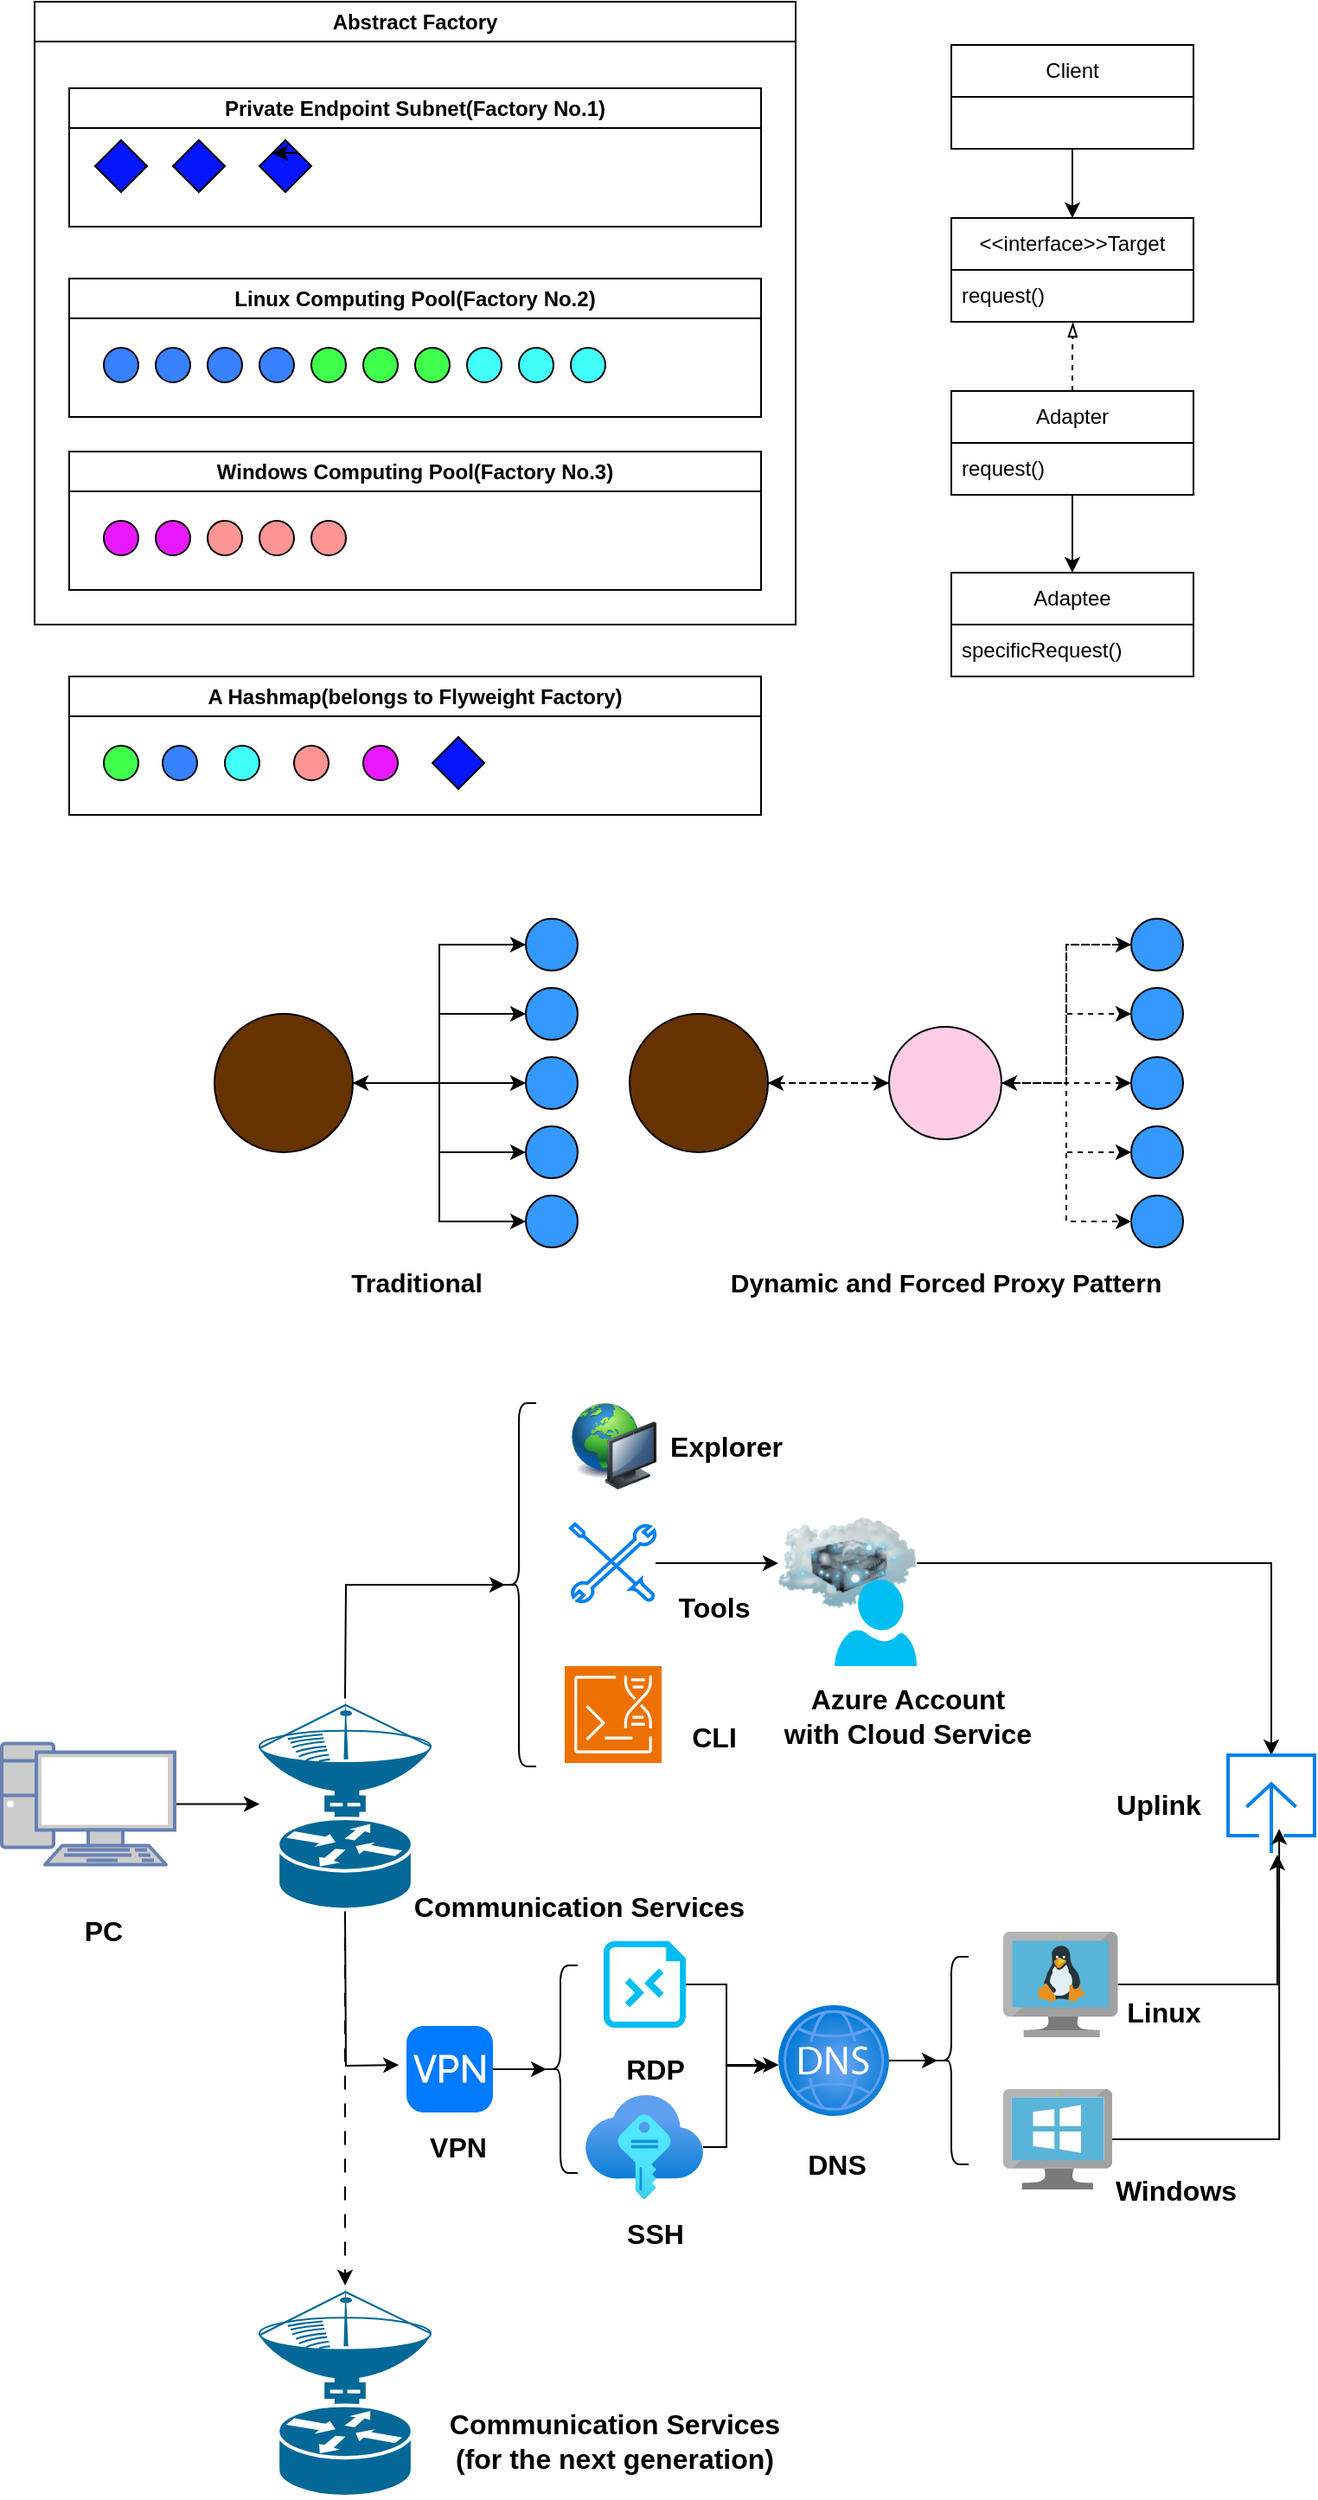 <mxfile version="22.1.15" type="device">
  <diagram name="第 1 页" id="0sdaBhvBeHFNGMaZqWKm">
    <mxGraphModel dx="474" dy="294" grid="1" gridSize="10" guides="1" tooltips="1" connect="1" arrows="1" fold="1" page="1" pageScale="1" pageWidth="827" pageHeight="1169" math="0" shadow="0">
      <root>
        <mxCell id="0" />
        <mxCell id="1" parent="0" />
        <mxCell id="UawV05P1Honl_Yu-FARu-3" value="Abstract Factory" style="swimlane;whiteSpace=wrap;html=1;" parent="1" vertex="1">
          <mxGeometry x="40" y="20" width="440" height="360" as="geometry" />
        </mxCell>
        <mxCell id="UawV05P1Honl_Yu-FARu-4" value="Linux Computing Pool(Factory No.2)" style="swimlane;whiteSpace=wrap;html=1;" parent="UawV05P1Honl_Yu-FARu-3" vertex="1">
          <mxGeometry x="20" y="160" width="400" height="80" as="geometry" />
        </mxCell>
        <mxCell id="UawV05P1Honl_Yu-FARu-6" value="" style="ellipse;whiteSpace=wrap;html=1;aspect=fixed;fillColor=#3881FF;" parent="UawV05P1Honl_Yu-FARu-4" vertex="1">
          <mxGeometry x="20" y="40" width="20" height="20" as="geometry" />
        </mxCell>
        <mxCell id="UawV05P1Honl_Yu-FARu-11" value="" style="ellipse;whiteSpace=wrap;html=1;aspect=fixed;fillColor=#3881FF;" parent="UawV05P1Honl_Yu-FARu-4" vertex="1">
          <mxGeometry x="50" y="40" width="20" height="20" as="geometry" />
        </mxCell>
        <mxCell id="UawV05P1Honl_Yu-FARu-12" value="" style="ellipse;whiteSpace=wrap;html=1;aspect=fixed;fillColor=#3881FF;" parent="UawV05P1Honl_Yu-FARu-4" vertex="1">
          <mxGeometry x="80" y="40" width="20" height="20" as="geometry" />
        </mxCell>
        <mxCell id="UawV05P1Honl_Yu-FARu-13" value="" style="ellipse;whiteSpace=wrap;html=1;aspect=fixed;fillColor=#3881FF;" parent="UawV05P1Honl_Yu-FARu-4" vertex="1">
          <mxGeometry x="110" y="40" width="20" height="20" as="geometry" />
        </mxCell>
        <mxCell id="UawV05P1Honl_Yu-FARu-14" value="" style="ellipse;whiteSpace=wrap;html=1;aspect=fixed;fillColor=#40FF4C;" parent="UawV05P1Honl_Yu-FARu-4" vertex="1">
          <mxGeometry x="140" y="40" width="20" height="20" as="geometry" />
        </mxCell>
        <mxCell id="UawV05P1Honl_Yu-FARu-15" value="" style="ellipse;whiteSpace=wrap;html=1;aspect=fixed;fillColor=#40FF4C;" parent="UawV05P1Honl_Yu-FARu-4" vertex="1">
          <mxGeometry x="170" y="40" width="20" height="20" as="geometry" />
        </mxCell>
        <mxCell id="UawV05P1Honl_Yu-FARu-16" value="" style="ellipse;whiteSpace=wrap;html=1;aspect=fixed;fillColor=#40FF4C;" parent="UawV05P1Honl_Yu-FARu-4" vertex="1">
          <mxGeometry x="200" y="40" width="20" height="20" as="geometry" />
        </mxCell>
        <mxCell id="UawV05P1Honl_Yu-FARu-17" value="" style="ellipse;whiteSpace=wrap;html=1;aspect=fixed;fillColor=#40FFF9;" parent="UawV05P1Honl_Yu-FARu-4" vertex="1">
          <mxGeometry x="230" y="40" width="20" height="20" as="geometry" />
        </mxCell>
        <mxCell id="UawV05P1Honl_Yu-FARu-18" value="" style="ellipse;whiteSpace=wrap;html=1;aspect=fixed;fillColor=#40FFF9;" parent="UawV05P1Honl_Yu-FARu-4" vertex="1">
          <mxGeometry x="260" y="40" width="20" height="20" as="geometry" />
        </mxCell>
        <mxCell id="UawV05P1Honl_Yu-FARu-19" value="" style="ellipse;whiteSpace=wrap;html=1;aspect=fixed;fillColor=#40FFF9;" parent="UawV05P1Honl_Yu-FARu-4" vertex="1">
          <mxGeometry x="290" y="40" width="20" height="20" as="geometry" />
        </mxCell>
        <mxCell id="UawV05P1Honl_Yu-FARu-5" value="Windows Computing Pool(Factory No.3)" style="swimlane;whiteSpace=wrap;html=1;" parent="UawV05P1Honl_Yu-FARu-3" vertex="1">
          <mxGeometry x="20" y="260" width="400" height="80" as="geometry" />
        </mxCell>
        <mxCell id="UawV05P1Honl_Yu-FARu-20" value="" style="ellipse;whiteSpace=wrap;html=1;aspect=fixed;fillColor=#E819FF;" parent="UawV05P1Honl_Yu-FARu-5" vertex="1">
          <mxGeometry x="20" y="40" width="20" height="20" as="geometry" />
        </mxCell>
        <mxCell id="UawV05P1Honl_Yu-FARu-21" value="" style="ellipse;whiteSpace=wrap;html=1;aspect=fixed;fillColor=#E819FF;" parent="UawV05P1Honl_Yu-FARu-5" vertex="1">
          <mxGeometry x="50" y="40" width="20" height="20" as="geometry" />
        </mxCell>
        <mxCell id="UawV05P1Honl_Yu-FARu-22" value="" style="ellipse;whiteSpace=wrap;html=1;aspect=fixed;fillColor=#FF9494;" parent="UawV05P1Honl_Yu-FARu-5" vertex="1">
          <mxGeometry x="80" y="40" width="20" height="20" as="geometry" />
        </mxCell>
        <mxCell id="UawV05P1Honl_Yu-FARu-23" value="" style="ellipse;whiteSpace=wrap;html=1;aspect=fixed;fillColor=#FF9494;" parent="UawV05P1Honl_Yu-FARu-5" vertex="1">
          <mxGeometry x="110" y="40" width="20" height="20" as="geometry" />
        </mxCell>
        <mxCell id="UawV05P1Honl_Yu-FARu-24" value="" style="ellipse;whiteSpace=wrap;html=1;aspect=fixed;fillColor=#FF9494;" parent="UawV05P1Honl_Yu-FARu-5" vertex="1">
          <mxGeometry x="140" y="40" width="20" height="20" as="geometry" />
        </mxCell>
        <mxCell id="tiIC8bxGb5ygZvNIRc2j-4" value="Private Endpoint Subnet(Factory No.1)" style="swimlane;whiteSpace=wrap;html=1;" vertex="1" parent="UawV05P1Honl_Yu-FARu-3">
          <mxGeometry x="20" y="50" width="400" height="80" as="geometry" />
        </mxCell>
        <mxCell id="tiIC8bxGb5ygZvNIRc2j-15" value="" style="rhombus;whiteSpace=wrap;html=1;fillColor=#0516FF;" vertex="1" parent="tiIC8bxGb5ygZvNIRc2j-4">
          <mxGeometry x="15" y="30" width="30" height="30" as="geometry" />
        </mxCell>
        <mxCell id="tiIC8bxGb5ygZvNIRc2j-2" value="" style="rhombus;whiteSpace=wrap;html=1;fillColor=#0516FF;" vertex="1" parent="tiIC8bxGb5ygZvNIRc2j-4">
          <mxGeometry x="60" y="30" width="30" height="30" as="geometry" />
        </mxCell>
        <mxCell id="tiIC8bxGb5ygZvNIRc2j-16" value="" style="rhombus;whiteSpace=wrap;html=1;fillColor=#0516FF;" vertex="1" parent="tiIC8bxGb5ygZvNIRc2j-4">
          <mxGeometry x="110" y="30" width="30" height="30" as="geometry" />
        </mxCell>
        <mxCell id="tiIC8bxGb5ygZvNIRc2j-17" style="edgeStyle=orthogonalEdgeStyle;rounded=0;orthogonalLoop=1;jettySize=auto;html=1;exitX=1;exitY=0;exitDx=0;exitDy=0;entryX=0;entryY=0;entryDx=0;entryDy=0;" edge="1" parent="tiIC8bxGb5ygZvNIRc2j-4" source="tiIC8bxGb5ygZvNIRc2j-16" target="tiIC8bxGb5ygZvNIRc2j-16">
          <mxGeometry relative="1" as="geometry" />
        </mxCell>
        <mxCell id="UawV05P1Honl_Yu-FARu-27" value="A Hashmap(belongs to Flyweight Factory)" style="swimlane;whiteSpace=wrap;html=1;" parent="1" vertex="1">
          <mxGeometry x="60" y="410" width="400" height="80" as="geometry" />
        </mxCell>
        <mxCell id="UawV05P1Honl_Yu-FARu-8" value="" style="ellipse;whiteSpace=wrap;html=1;aspect=fixed;fillColor=#40FF4C;" parent="UawV05P1Honl_Yu-FARu-27" vertex="1">
          <mxGeometry x="20" y="40" width="20" height="20" as="geometry" />
        </mxCell>
        <mxCell id="UawV05P1Honl_Yu-FARu-26" value="" style="ellipse;whiteSpace=wrap;html=1;aspect=fixed;fillColor=#3881FF;" parent="UawV05P1Honl_Yu-FARu-27" vertex="1">
          <mxGeometry x="54" y="40" width="20" height="20" as="geometry" />
        </mxCell>
        <mxCell id="UawV05P1Honl_Yu-FARu-7" value="" style="ellipse;whiteSpace=wrap;html=1;aspect=fixed;fillColor=#40FFF9;" parent="UawV05P1Honl_Yu-FARu-27" vertex="1">
          <mxGeometry x="90" y="40" width="20" height="20" as="geometry" />
        </mxCell>
        <mxCell id="UawV05P1Honl_Yu-FARu-10" value="" style="ellipse;whiteSpace=wrap;html=1;aspect=fixed;fillColor=#FF9494;" parent="UawV05P1Honl_Yu-FARu-27" vertex="1">
          <mxGeometry x="130" y="40" width="20" height="20" as="geometry" />
        </mxCell>
        <mxCell id="UawV05P1Honl_Yu-FARu-9" value="" style="ellipse;whiteSpace=wrap;html=1;aspect=fixed;fillColor=#E819FF;" parent="UawV05P1Honl_Yu-FARu-27" vertex="1">
          <mxGeometry x="170" y="40" width="20" height="20" as="geometry" />
        </mxCell>
        <mxCell id="tiIC8bxGb5ygZvNIRc2j-3" value="" style="rhombus;whiteSpace=wrap;html=1;fillColor=#0516FF;" vertex="1" parent="UawV05P1Honl_Yu-FARu-27">
          <mxGeometry x="210" y="35" width="30" height="30" as="geometry" />
        </mxCell>
        <mxCell id="tiIC8bxGb5ygZvNIRc2j-25" style="edgeStyle=orthogonalEdgeStyle;rounded=0;orthogonalLoop=1;jettySize=auto;html=1;entryX=0;entryY=0.5;entryDx=0;entryDy=0;" edge="1" parent="1" source="tiIC8bxGb5ygZvNIRc2j-18" target="tiIC8bxGb5ygZvNIRc2j-19">
          <mxGeometry relative="1" as="geometry" />
        </mxCell>
        <mxCell id="tiIC8bxGb5ygZvNIRc2j-26" style="edgeStyle=orthogonalEdgeStyle;rounded=0;orthogonalLoop=1;jettySize=auto;html=1;entryX=0;entryY=0.5;entryDx=0;entryDy=0;" edge="1" parent="1" source="tiIC8bxGb5ygZvNIRc2j-18" target="tiIC8bxGb5ygZvNIRc2j-21">
          <mxGeometry relative="1" as="geometry" />
        </mxCell>
        <mxCell id="tiIC8bxGb5ygZvNIRc2j-27" style="edgeStyle=orthogonalEdgeStyle;rounded=0;orthogonalLoop=1;jettySize=auto;html=1;entryX=0;entryY=0.5;entryDx=0;entryDy=0;" edge="1" parent="1" source="tiIC8bxGb5ygZvNIRc2j-18" target="tiIC8bxGb5ygZvNIRc2j-22">
          <mxGeometry relative="1" as="geometry" />
        </mxCell>
        <mxCell id="tiIC8bxGb5ygZvNIRc2j-28" style="edgeStyle=orthogonalEdgeStyle;rounded=0;orthogonalLoop=1;jettySize=auto;html=1;" edge="1" parent="1" source="tiIC8bxGb5ygZvNIRc2j-18" target="tiIC8bxGb5ygZvNIRc2j-23">
          <mxGeometry relative="1" as="geometry" />
        </mxCell>
        <mxCell id="tiIC8bxGb5ygZvNIRc2j-29" style="edgeStyle=orthogonalEdgeStyle;rounded=0;orthogonalLoop=1;jettySize=auto;html=1;entryX=0;entryY=0.5;entryDx=0;entryDy=0;" edge="1" parent="1" source="tiIC8bxGb5ygZvNIRc2j-18" target="tiIC8bxGb5ygZvNIRc2j-24">
          <mxGeometry relative="1" as="geometry" />
        </mxCell>
        <mxCell id="tiIC8bxGb5ygZvNIRc2j-18" value="" style="ellipse;whiteSpace=wrap;html=1;aspect=fixed;fillColor=#663300;" vertex="1" parent="1">
          <mxGeometry x="144" y="605" width="80" height="80" as="geometry" />
        </mxCell>
        <mxCell id="tiIC8bxGb5ygZvNIRc2j-30" style="edgeStyle=orthogonalEdgeStyle;rounded=0;orthogonalLoop=1;jettySize=auto;html=1;entryX=1;entryY=0.5;entryDx=0;entryDy=0;" edge="1" parent="1" source="tiIC8bxGb5ygZvNIRc2j-19" target="tiIC8bxGb5ygZvNIRc2j-18">
          <mxGeometry relative="1" as="geometry" />
        </mxCell>
        <mxCell id="tiIC8bxGb5ygZvNIRc2j-19" value="" style="ellipse;whiteSpace=wrap;html=1;aspect=fixed;fillColor=#3399FF;" vertex="1" parent="1">
          <mxGeometry x="324" y="550" width="30" height="30" as="geometry" />
        </mxCell>
        <mxCell id="tiIC8bxGb5ygZvNIRc2j-21" value="" style="ellipse;whiteSpace=wrap;html=1;aspect=fixed;fillColor=#3399FF;" vertex="1" parent="1">
          <mxGeometry x="324" y="590" width="30" height="30" as="geometry" />
        </mxCell>
        <mxCell id="tiIC8bxGb5ygZvNIRc2j-22" value="" style="ellipse;whiteSpace=wrap;html=1;aspect=fixed;fillColor=#3399FF;" vertex="1" parent="1">
          <mxGeometry x="324" y="630" width="30" height="30" as="geometry" />
        </mxCell>
        <mxCell id="tiIC8bxGb5ygZvNIRc2j-23" value="" style="ellipse;whiteSpace=wrap;html=1;aspect=fixed;fillColor=#3399FF;" vertex="1" parent="1">
          <mxGeometry x="324" y="670" width="30" height="30" as="geometry" />
        </mxCell>
        <mxCell id="tiIC8bxGb5ygZvNIRc2j-24" value="" style="ellipse;whiteSpace=wrap;html=1;aspect=fixed;fillColor=#3399FF;" vertex="1" parent="1">
          <mxGeometry x="324" y="710" width="30" height="30" as="geometry" />
        </mxCell>
        <mxCell id="tiIC8bxGb5ygZvNIRc2j-31" style="edgeStyle=orthogonalEdgeStyle;rounded=0;orthogonalLoop=1;jettySize=auto;html=1;entryX=0;entryY=0.5;entryDx=0;entryDy=0;dashed=1;" edge="1" parent="1" source="tiIC8bxGb5ygZvNIRc2j-36" target="tiIC8bxGb5ygZvNIRc2j-38">
          <mxGeometry relative="1" as="geometry" />
        </mxCell>
        <mxCell id="tiIC8bxGb5ygZvNIRc2j-32" style="edgeStyle=orthogonalEdgeStyle;rounded=0;orthogonalLoop=1;jettySize=auto;html=1;entryX=0;entryY=0.5;entryDx=0;entryDy=0;dashed=1;" edge="1" parent="1" source="tiIC8bxGb5ygZvNIRc2j-36" target="tiIC8bxGb5ygZvNIRc2j-39">
          <mxGeometry relative="1" as="geometry" />
        </mxCell>
        <mxCell id="tiIC8bxGb5ygZvNIRc2j-33" style="edgeStyle=orthogonalEdgeStyle;rounded=0;orthogonalLoop=1;jettySize=auto;html=1;entryX=0;entryY=0.5;entryDx=0;entryDy=0;dashed=1;" edge="1" parent="1" source="tiIC8bxGb5ygZvNIRc2j-36" target="tiIC8bxGb5ygZvNIRc2j-40">
          <mxGeometry relative="1" as="geometry" />
        </mxCell>
        <mxCell id="tiIC8bxGb5ygZvNIRc2j-34" style="edgeStyle=orthogonalEdgeStyle;rounded=0;orthogonalLoop=1;jettySize=auto;html=1;dashed=1;" edge="1" parent="1" source="tiIC8bxGb5ygZvNIRc2j-36" target="tiIC8bxGb5ygZvNIRc2j-41">
          <mxGeometry relative="1" as="geometry" />
        </mxCell>
        <mxCell id="tiIC8bxGb5ygZvNIRc2j-35" style="edgeStyle=orthogonalEdgeStyle;rounded=0;orthogonalLoop=1;jettySize=auto;html=1;entryX=0;entryY=0.5;entryDx=0;entryDy=0;dashed=1;" edge="1" parent="1" source="tiIC8bxGb5ygZvNIRc2j-36" target="tiIC8bxGb5ygZvNIRc2j-42">
          <mxGeometry relative="1" as="geometry" />
        </mxCell>
        <mxCell id="tiIC8bxGb5ygZvNIRc2j-46" style="edgeStyle=orthogonalEdgeStyle;rounded=0;orthogonalLoop=1;jettySize=auto;html=1;dashed=1;" edge="1" parent="1" source="tiIC8bxGb5ygZvNIRc2j-36">
          <mxGeometry relative="1" as="geometry">
            <mxPoint x="464" y="645" as="targetPoint" />
          </mxGeometry>
        </mxCell>
        <mxCell id="tiIC8bxGb5ygZvNIRc2j-36" value="" style="ellipse;whiteSpace=wrap;html=1;aspect=fixed;fillColor=#FFCCE6;" vertex="1" parent="1">
          <mxGeometry x="534" y="612.5" width="65" height="65" as="geometry" />
        </mxCell>
        <mxCell id="tiIC8bxGb5ygZvNIRc2j-45" style="edgeStyle=orthogonalEdgeStyle;rounded=0;orthogonalLoop=1;jettySize=auto;html=1;entryX=1;entryY=0.5;entryDx=0;entryDy=0;dashed=1;" edge="1" parent="1" source="tiIC8bxGb5ygZvNIRc2j-38" target="tiIC8bxGb5ygZvNIRc2j-36">
          <mxGeometry relative="1" as="geometry" />
        </mxCell>
        <mxCell id="tiIC8bxGb5ygZvNIRc2j-38" value="" style="ellipse;whiteSpace=wrap;html=1;aspect=fixed;fillColor=#3399FF;" vertex="1" parent="1">
          <mxGeometry x="674" y="550" width="30" height="30" as="geometry" />
        </mxCell>
        <mxCell id="tiIC8bxGb5ygZvNIRc2j-39" value="" style="ellipse;whiteSpace=wrap;html=1;aspect=fixed;fillColor=#3399FF;" vertex="1" parent="1">
          <mxGeometry x="674" y="590" width="30" height="30" as="geometry" />
        </mxCell>
        <mxCell id="tiIC8bxGb5ygZvNIRc2j-40" value="" style="ellipse;whiteSpace=wrap;html=1;aspect=fixed;fillColor=#3399FF;" vertex="1" parent="1">
          <mxGeometry x="674" y="630" width="30" height="30" as="geometry" />
        </mxCell>
        <mxCell id="tiIC8bxGb5ygZvNIRc2j-41" value="" style="ellipse;whiteSpace=wrap;html=1;aspect=fixed;fillColor=#3399FF;" vertex="1" parent="1">
          <mxGeometry x="674" y="670" width="30" height="30" as="geometry" />
        </mxCell>
        <mxCell id="tiIC8bxGb5ygZvNIRc2j-42" value="" style="ellipse;whiteSpace=wrap;html=1;aspect=fixed;fillColor=#3399FF;" vertex="1" parent="1">
          <mxGeometry x="674" y="710" width="30" height="30" as="geometry" />
        </mxCell>
        <mxCell id="tiIC8bxGb5ygZvNIRc2j-44" style="edgeStyle=orthogonalEdgeStyle;rounded=0;orthogonalLoop=1;jettySize=auto;html=1;entryX=0;entryY=0.5;entryDx=0;entryDy=0;dashed=1;" edge="1" parent="1" source="tiIC8bxGb5ygZvNIRc2j-43" target="tiIC8bxGb5ygZvNIRc2j-36">
          <mxGeometry relative="1" as="geometry" />
        </mxCell>
        <mxCell id="tiIC8bxGb5ygZvNIRc2j-43" value="" style="ellipse;whiteSpace=wrap;html=1;aspect=fixed;fillColor=#663300;" vertex="1" parent="1">
          <mxGeometry x="384" y="605" width="80" height="80" as="geometry" />
        </mxCell>
        <mxCell id="tiIC8bxGb5ygZvNIRc2j-47" value="&lt;b&gt;&lt;font style=&quot;font-size: 15px;&quot;&gt;Dynamic and Forced Proxy Pattern&lt;/font&gt;&lt;/b&gt;" style="text;strokeColor=none;align=center;fillColor=none;html=1;verticalAlign=middle;whiteSpace=wrap;rounded=0;" vertex="1" parent="1">
          <mxGeometry x="426.5" y="750" width="280" height="20" as="geometry" />
        </mxCell>
        <mxCell id="tiIC8bxGb5ygZvNIRc2j-48" value="&lt;b&gt;&lt;font style=&quot;font-size: 15px;&quot;&gt;Traditional&lt;/font&gt;&lt;/b&gt;" style="text;strokeColor=none;align=center;fillColor=none;html=1;verticalAlign=middle;whiteSpace=wrap;rounded=0;" vertex="1" parent="1">
          <mxGeometry x="121" y="750" width="280" height="20" as="geometry" />
        </mxCell>
        <mxCell id="tiIC8bxGb5ygZvNIRc2j-70" style="edgeStyle=orthogonalEdgeStyle;rounded=0;orthogonalLoop=1;jettySize=auto;html=1;entryX=0.5;entryY=0;entryDx=0;entryDy=0;" edge="1" parent="1" source="tiIC8bxGb5ygZvNIRc2j-49" target="tiIC8bxGb5ygZvNIRc2j-58">
          <mxGeometry relative="1" as="geometry" />
        </mxCell>
        <mxCell id="tiIC8bxGb5ygZvNIRc2j-49" value="Client" style="swimlane;fontStyle=0;childLayout=stackLayout;horizontal=1;startSize=30;horizontalStack=0;resizeParent=1;resizeParentMax=0;resizeLast=0;collapsible=1;marginBottom=0;whiteSpace=wrap;html=1;" vertex="1" parent="1">
          <mxGeometry x="570" y="45" width="140" height="60" as="geometry" />
        </mxCell>
        <mxCell id="tiIC8bxGb5ygZvNIRc2j-58" value="&amp;lt;&amp;lt;interface&amp;gt;&amp;gt;Target" style="swimlane;fontStyle=0;childLayout=stackLayout;horizontal=1;startSize=30;horizontalStack=0;resizeParent=1;resizeParentMax=0;resizeLast=0;collapsible=1;marginBottom=0;whiteSpace=wrap;html=1;" vertex="1" parent="1">
          <mxGeometry x="570" y="145" width="140" height="60" as="geometry" />
        </mxCell>
        <mxCell id="tiIC8bxGb5ygZvNIRc2j-59" value="request()" style="text;strokeColor=none;fillColor=none;align=left;verticalAlign=middle;spacingLeft=4;spacingRight=4;overflow=hidden;points=[[0,0.5],[1,0.5]];portConstraint=eastwest;rotatable=0;whiteSpace=wrap;html=1;" vertex="1" parent="tiIC8bxGb5ygZvNIRc2j-58">
          <mxGeometry y="30" width="140" height="30" as="geometry" />
        </mxCell>
        <mxCell id="tiIC8bxGb5ygZvNIRc2j-69" style="edgeStyle=orthogonalEdgeStyle;rounded=0;orthogonalLoop=1;jettySize=auto;html=1;entryX=0.5;entryY=0;entryDx=0;entryDy=0;" edge="1" parent="1" source="tiIC8bxGb5ygZvNIRc2j-62" target="tiIC8bxGb5ygZvNIRc2j-64">
          <mxGeometry relative="1" as="geometry" />
        </mxCell>
        <mxCell id="tiIC8bxGb5ygZvNIRc2j-62" value="Adapter" style="swimlane;fontStyle=0;childLayout=stackLayout;horizontal=1;startSize=30;horizontalStack=0;resizeParent=1;resizeParentMax=0;resizeLast=0;collapsible=1;marginBottom=0;whiteSpace=wrap;html=1;" vertex="1" parent="1">
          <mxGeometry x="570" y="245" width="140" height="60" as="geometry" />
        </mxCell>
        <mxCell id="tiIC8bxGb5ygZvNIRc2j-63" value="request()" style="text;strokeColor=none;fillColor=none;align=left;verticalAlign=middle;spacingLeft=4;spacingRight=4;overflow=hidden;points=[[0,0.5],[1,0.5]];portConstraint=eastwest;rotatable=0;whiteSpace=wrap;html=1;" vertex="1" parent="tiIC8bxGb5ygZvNIRc2j-62">
          <mxGeometry y="30" width="140" height="30" as="geometry" />
        </mxCell>
        <mxCell id="tiIC8bxGb5ygZvNIRc2j-64" value="Adaptee" style="swimlane;fontStyle=0;childLayout=stackLayout;horizontal=1;startSize=30;horizontalStack=0;resizeParent=1;resizeParentMax=0;resizeLast=0;collapsible=1;marginBottom=0;whiteSpace=wrap;html=1;" vertex="1" parent="1">
          <mxGeometry x="570" y="350" width="140" height="60" as="geometry" />
        </mxCell>
        <mxCell id="tiIC8bxGb5ygZvNIRc2j-65" value="specificRequest()" style="text;strokeColor=none;fillColor=none;align=left;verticalAlign=middle;spacingLeft=4;spacingRight=4;overflow=hidden;points=[[0,0.5],[1,0.5]];portConstraint=eastwest;rotatable=0;whiteSpace=wrap;html=1;" vertex="1" parent="tiIC8bxGb5ygZvNIRc2j-64">
          <mxGeometry y="30" width="140" height="30" as="geometry" />
        </mxCell>
        <mxCell id="tiIC8bxGb5ygZvNIRc2j-71" style="edgeStyle=orthogonalEdgeStyle;rounded=0;orthogonalLoop=1;jettySize=auto;html=1;entryX=0.502;entryY=1.017;entryDx=0;entryDy=0;entryPerimeter=0;dashed=1;endArrow=blockThin;endFill=0;" edge="1" parent="1" source="tiIC8bxGb5ygZvNIRc2j-62" target="tiIC8bxGb5ygZvNIRc2j-59">
          <mxGeometry relative="1" as="geometry" />
        </mxCell>
        <mxCell id="tiIC8bxGb5ygZvNIRc2j-114" style="edgeStyle=orthogonalEdgeStyle;rounded=0;orthogonalLoop=1;jettySize=auto;html=1;" edge="1" parent="1" source="tiIC8bxGb5ygZvNIRc2j-78" target="tiIC8bxGb5ygZvNIRc2j-113">
          <mxGeometry relative="1" as="geometry" />
        </mxCell>
        <mxCell id="tiIC8bxGb5ygZvNIRc2j-78" value="" style="fontColor=#0066CC;verticalAlign=top;verticalLabelPosition=bottom;labelPosition=center;align=center;html=1;outlineConnect=0;fillColor=#CCCCCC;strokeColor=#6881B3;gradientColor=none;gradientDirection=north;strokeWidth=2;shape=mxgraph.networks.pc;" vertex="1" parent="1">
          <mxGeometry x="21" y="1026.75" width="100" height="70" as="geometry" />
        </mxCell>
        <mxCell id="tiIC8bxGb5ygZvNIRc2j-89" style="edgeStyle=orthogonalEdgeStyle;rounded=0;orthogonalLoop=1;jettySize=auto;html=1;" edge="1" parent="1" source="tiIC8bxGb5ygZvNIRc2j-79" target="tiIC8bxGb5ygZvNIRc2j-81">
          <mxGeometry relative="1" as="geometry" />
        </mxCell>
        <mxCell id="tiIC8bxGb5ygZvNIRc2j-79" value="" style="html=1;verticalLabelPosition=bottom;align=center;labelBackgroundColor=#ffffff;verticalAlign=top;strokeWidth=2;strokeColor=#0080F0;shadow=0;dashed=0;shape=mxgraph.ios7.icons.tools;pointerEvents=1" vertex="1" parent="1">
          <mxGeometry x="350" y="900" width="49" height="45" as="geometry" />
        </mxCell>
        <mxCell id="tiIC8bxGb5ygZvNIRc2j-80" value="" style="sketch=0;points=[[0,0,0],[0.25,0,0],[0.5,0,0],[0.75,0,0],[1,0,0],[0,1,0],[0.25,1,0],[0.5,1,0],[0.75,1,0],[1,1,0],[0,0.25,0],[0,0.5,0],[0,0.75,0],[1,0.25,0],[1,0.5,0],[1,0.75,0]];outlineConnect=0;fontColor=#232F3E;fillColor=#ED7100;strokeColor=#ffffff;dashed=0;verticalLabelPosition=bottom;verticalAlign=top;align=center;html=1;fontSize=12;fontStyle=0;aspect=fixed;shape=mxgraph.aws4.resourceIcon;resIcon=mxgraph.aws4.genomics_cli;" vertex="1" parent="1">
          <mxGeometry x="346.5" y="982" width="56" height="56" as="geometry" />
        </mxCell>
        <mxCell id="tiIC8bxGb5ygZvNIRc2j-99" style="edgeStyle=orthogonalEdgeStyle;rounded=0;orthogonalLoop=1;jettySize=auto;html=1;" edge="1" parent="1" source="tiIC8bxGb5ygZvNIRc2j-81" target="tiIC8bxGb5ygZvNIRc2j-83">
          <mxGeometry relative="1" as="geometry" />
        </mxCell>
        <mxCell id="tiIC8bxGb5ygZvNIRc2j-81" value="" style="image;html=1;image=img/lib/clip_art/networking/Cloud_Server_128x128.png" vertex="1" parent="1">
          <mxGeometry x="470" y="882.5" width="80" height="80" as="geometry" />
        </mxCell>
        <mxCell id="tiIC8bxGb5ygZvNIRc2j-82" value="" style="verticalLabelPosition=bottom;html=1;verticalAlign=top;align=center;strokeColor=none;fillColor=#00BEF2;shape=mxgraph.azure.user;" vertex="1" parent="1">
          <mxGeometry x="502.5" y="932" width="47.5" height="50" as="geometry" />
        </mxCell>
        <mxCell id="tiIC8bxGb5ygZvNIRc2j-83" value="" style="html=1;verticalLabelPosition=bottom;align=center;labelBackgroundColor=#ffffff;verticalAlign=top;strokeWidth=2;strokeColor=#0080F0;shadow=0;dashed=0;shape=mxgraph.ios7.icons.up;" vertex="1" parent="1">
          <mxGeometry x="730" y="1033.5" width="50" height="56.5" as="geometry" />
        </mxCell>
        <mxCell id="tiIC8bxGb5ygZvNIRc2j-84" value="" style="html=1;strokeWidth=1;shadow=0;dashed=0;shape=mxgraph.ios7.misc.vpn;fillColor=#007AFF;strokeColor=none;buttonText=;strokeColor2=#222222;fontColor=#222222;fontSize=8;verticalLabelPosition=bottom;verticalAlign=top;align=center;sketch=0;" vertex="1" parent="1">
          <mxGeometry x="255" y="1190" width="50" height="50" as="geometry" />
        </mxCell>
        <mxCell id="tiIC8bxGb5ygZvNIRc2j-85" value="" style="image;aspect=fixed;html=1;points=[];align=center;fontSize=12;image=img/lib/azure2/networking/DNS_Zones.svg;" vertex="1" parent="1">
          <mxGeometry x="470" y="1178" width="64" height="64" as="geometry" />
        </mxCell>
        <mxCell id="tiIC8bxGb5ygZvNIRc2j-86" value="" style="image;sketch=0;aspect=fixed;html=1;points=[];align=center;fontSize=12;image=img/lib/mscae/VM_Linux.svg;" vertex="1" parent="1">
          <mxGeometry x="600" y="1135.5" width="66.3" height="61" as="geometry" />
        </mxCell>
        <mxCell id="tiIC8bxGb5ygZvNIRc2j-87" value="" style="image;sketch=0;aspect=fixed;html=1;points=[];align=center;fontSize=12;image=img/lib/mscae/VirtualMachineWindows.svg;" vertex="1" parent="1">
          <mxGeometry x="600" y="1226.5" width="63.04" height="58" as="geometry" />
        </mxCell>
        <mxCell id="tiIC8bxGb5ygZvNIRc2j-88" value="" style="shape=curlyBracket;whiteSpace=wrap;html=1;rounded=1;labelPosition=left;verticalLabelPosition=middle;align=right;verticalAlign=middle;" vertex="1" parent="1">
          <mxGeometry x="310" y="830" width="20" height="210" as="geometry" />
        </mxCell>
        <mxCell id="tiIC8bxGb5ygZvNIRc2j-91" value="" style="shape=curlyBracket;whiteSpace=wrap;html=1;rounded=1;labelPosition=left;verticalLabelPosition=middle;align=right;verticalAlign=middle;" vertex="1" parent="1">
          <mxGeometry x="560" y="1150" width="20" height="120" as="geometry" />
        </mxCell>
        <mxCell id="tiIC8bxGb5ygZvNIRc2j-93" style="edgeStyle=orthogonalEdgeStyle;rounded=0;orthogonalLoop=1;jettySize=auto;html=1;entryX=0.1;entryY=0.5;entryDx=0;entryDy=0;entryPerimeter=0;" edge="1" parent="1" source="tiIC8bxGb5ygZvNIRc2j-85" target="tiIC8bxGb5ygZvNIRc2j-91">
          <mxGeometry relative="1" as="geometry" />
        </mxCell>
        <mxCell id="tiIC8bxGb5ygZvNIRc2j-96" value="" style="endArrow=classic;html=1;rounded=0;exitX=0.5;exitY=0;exitDx=0;exitDy=0;exitPerimeter=0;entryX=0.1;entryY=0.5;entryDx=0;entryDy=0;entryPerimeter=0;" edge="1" parent="1" source="tiIC8bxGb5ygZvNIRc2j-113" target="tiIC8bxGb5ygZvNIRc2j-88">
          <mxGeometry width="50" height="50" relative="1" as="geometry">
            <mxPoint x="210" y="1080" as="sourcePoint" />
            <mxPoint x="300" y="1080" as="targetPoint" />
            <Array as="points">
              <mxPoint x="220" y="935" />
            </Array>
          </mxGeometry>
        </mxCell>
        <mxCell id="tiIC8bxGb5ygZvNIRc2j-98" value="" style="endArrow=classic;html=1;rounded=0;entryX=-0.089;entryY=0.451;entryDx=0;entryDy=0;entryPerimeter=0;exitX=0.5;exitY=1;exitDx=0;exitDy=0;exitPerimeter=0;" edge="1" parent="1" source="tiIC8bxGb5ygZvNIRc2j-113" target="tiIC8bxGb5ygZvNIRc2j-84">
          <mxGeometry width="50" height="50" relative="1" as="geometry">
            <mxPoint x="210" y="1260" as="sourcePoint" />
            <mxPoint x="260" y="1210" as="targetPoint" />
            <Array as="points">
              <mxPoint x="220" y="1213" />
            </Array>
          </mxGeometry>
        </mxCell>
        <mxCell id="tiIC8bxGb5ygZvNIRc2j-100" style="edgeStyle=orthogonalEdgeStyle;rounded=0;orthogonalLoop=1;jettySize=auto;html=1;entryX=0.569;entryY=1.018;entryDx=0;entryDy=0;entryPerimeter=0;" edge="1" parent="1" source="tiIC8bxGb5ygZvNIRc2j-86" target="tiIC8bxGb5ygZvNIRc2j-83">
          <mxGeometry relative="1" as="geometry" />
        </mxCell>
        <mxCell id="tiIC8bxGb5ygZvNIRc2j-101" style="edgeStyle=orthogonalEdgeStyle;rounded=0;orthogonalLoop=1;jettySize=auto;html=1;entryX=0.591;entryY=0.755;entryDx=0;entryDy=0;entryPerimeter=0;" edge="1" parent="1" source="tiIC8bxGb5ygZvNIRc2j-87" target="tiIC8bxGb5ygZvNIRc2j-83">
          <mxGeometry relative="1" as="geometry" />
        </mxCell>
        <mxCell id="tiIC8bxGb5ygZvNIRc2j-102" value="&lt;font style=&quot;font-size: 16px;&quot;&gt;PC&lt;/font&gt;" style="text;strokeColor=none;align=center;fillColor=none;html=1;verticalAlign=middle;whiteSpace=wrap;rounded=0;fontStyle=1" vertex="1" parent="1">
          <mxGeometry x="50" y="1120" width="60" height="30" as="geometry" />
        </mxCell>
        <mxCell id="tiIC8bxGb5ygZvNIRc2j-104" value="&lt;font style=&quot;font-size: 16px;&quot;&gt;Linux&lt;/font&gt;" style="text;strokeColor=none;align=center;fillColor=none;html=1;verticalAlign=middle;whiteSpace=wrap;rounded=0;fontStyle=1" vertex="1" parent="1">
          <mxGeometry x="663.04" y="1166.5" width="60" height="30" as="geometry" />
        </mxCell>
        <mxCell id="tiIC8bxGb5ygZvNIRc2j-105" value="&lt;font style=&quot;font-size: 16px;&quot;&gt;Windows&lt;br&gt;&lt;/font&gt;" style="text;strokeColor=none;align=center;fillColor=none;html=1;verticalAlign=middle;whiteSpace=wrap;rounded=0;fontStyle=1" vertex="1" parent="1">
          <mxGeometry x="670" y="1270" width="60" height="30" as="geometry" />
        </mxCell>
        <mxCell id="tiIC8bxGb5ygZvNIRc2j-106" value="&lt;span style=&quot;font-size: 16px;&quot;&gt;VPN&lt;/span&gt;" style="text;strokeColor=none;align=center;fillColor=none;html=1;verticalAlign=middle;whiteSpace=wrap;rounded=0;fontStyle=1" vertex="1" parent="1">
          <mxGeometry x="255" y="1245" width="60" height="30" as="geometry" />
        </mxCell>
        <mxCell id="tiIC8bxGb5ygZvNIRc2j-107" value="&lt;span style=&quot;font-size: 16px;&quot;&gt;DNS&lt;/span&gt;" style="text;strokeColor=none;align=center;fillColor=none;html=1;verticalAlign=middle;whiteSpace=wrap;rounded=0;fontStyle=1" vertex="1" parent="1">
          <mxGeometry x="474" y="1254.5" width="60" height="30" as="geometry" />
        </mxCell>
        <mxCell id="tiIC8bxGb5ygZvNIRc2j-108" value="&lt;span style=&quot;font-size: 16px;&quot;&gt;CLI&lt;/span&gt;" style="text;strokeColor=none;align=center;fillColor=none;html=1;verticalAlign=middle;whiteSpace=wrap;rounded=0;fontStyle=1" vertex="1" parent="1">
          <mxGeometry x="402.5" y="1008" width="60" height="30" as="geometry" />
        </mxCell>
        <mxCell id="tiIC8bxGb5ygZvNIRc2j-109" value="&lt;span style=&quot;font-size: 16px;&quot;&gt;Tools&lt;/span&gt;" style="text;strokeColor=none;align=center;fillColor=none;html=1;verticalAlign=middle;whiteSpace=wrap;rounded=0;fontStyle=1" vertex="1" parent="1">
          <mxGeometry x="402.5" y="932.5" width="60" height="30" as="geometry" />
        </mxCell>
        <mxCell id="tiIC8bxGb5ygZvNIRc2j-110" value="" style="image;html=1;image=img/lib/clip_art/computers/Network_128x128.png" vertex="1" parent="1">
          <mxGeometry x="350" y="830" width="50" height="50" as="geometry" />
        </mxCell>
        <mxCell id="tiIC8bxGb5ygZvNIRc2j-111" value="&lt;span style=&quot;font-size: 16px;&quot;&gt;Explorer&lt;/span&gt;" style="text;strokeColor=none;align=center;fillColor=none;html=1;verticalAlign=middle;whiteSpace=wrap;rounded=0;fontStyle=1" vertex="1" parent="1">
          <mxGeometry x="410" y="840" width="60" height="30" as="geometry" />
        </mxCell>
        <mxCell id="tiIC8bxGb5ygZvNIRc2j-112" value="&lt;span style=&quot;font-size: 16px;&quot;&gt;Azure Account&lt;br&gt;with Cloud Service&lt;br&gt;&lt;/span&gt;" style="text;strokeColor=none;align=center;fillColor=none;html=1;verticalAlign=middle;whiteSpace=wrap;rounded=0;fontStyle=1" vertex="1" parent="1">
          <mxGeometry x="470" y="992.5" width="150" height="37.5" as="geometry" />
        </mxCell>
        <mxCell id="tiIC8bxGb5ygZvNIRc2j-116" style="edgeStyle=orthogonalEdgeStyle;rounded=0;orthogonalLoop=1;jettySize=auto;html=1;dashed=1;dashPattern=8 8;" edge="1" parent="1" source="tiIC8bxGb5ygZvNIRc2j-113">
          <mxGeometry relative="1" as="geometry">
            <mxPoint x="219.5" y="1340" as="targetPoint" />
          </mxGeometry>
        </mxCell>
        <mxCell id="tiIC8bxGb5ygZvNIRc2j-113" value="" style="shape=mxgraph.cisco.wireless.ground_terminal;html=1;pointerEvents=1;dashed=0;fillColor=#036897;strokeColor=#ffffff;strokeWidth=2;verticalLabelPosition=bottom;verticalAlign=top;align=center;outlineConnect=0;" vertex="1" parent="1">
          <mxGeometry x="170" y="1000.75" width="99" height="122" as="geometry" />
        </mxCell>
        <mxCell id="tiIC8bxGb5ygZvNIRc2j-115" value="&lt;font style=&quot;font-size: 16px;&quot;&gt;Communication Services&lt;/font&gt;" style="text;strokeColor=none;align=center;fillColor=none;html=1;verticalAlign=middle;whiteSpace=wrap;rounded=0;fontStyle=1" vertex="1" parent="1">
          <mxGeometry x="250" y="1105.5" width="210" height="30" as="geometry" />
        </mxCell>
        <mxCell id="tiIC8bxGb5ygZvNIRc2j-117" value="" style="shape=mxgraph.cisco.wireless.ground_terminal;html=1;pointerEvents=1;dashed=0;fillColor=#036897;strokeColor=#ffffff;strokeWidth=2;verticalLabelPosition=bottom;verticalAlign=top;align=center;outlineConnect=0;" vertex="1" parent="1">
          <mxGeometry x="170" y="1340" width="99" height="122" as="geometry" />
        </mxCell>
        <mxCell id="tiIC8bxGb5ygZvNIRc2j-118" value="&lt;font style=&quot;font-size: 16px;&quot;&gt;Communication Services&lt;br&gt;(for the next generation)&lt;/font&gt;" style="text;strokeColor=none;align=center;fillColor=none;html=1;verticalAlign=middle;whiteSpace=wrap;rounded=0;fontStyle=1" vertex="1" parent="1">
          <mxGeometry x="243.5" y="1410" width="263" height="40" as="geometry" />
        </mxCell>
        <mxCell id="tiIC8bxGb5ygZvNIRc2j-119" value="&lt;font style=&quot;font-size: 16px;&quot;&gt;Uplink&lt;/font&gt;" style="text;strokeColor=none;align=center;fillColor=none;html=1;verticalAlign=middle;whiteSpace=wrap;rounded=0;fontStyle=1" vertex="1" parent="1">
          <mxGeometry x="650" y="1051.75" width="80" height="20" as="geometry" />
        </mxCell>
        <mxCell id="tiIC8bxGb5ygZvNIRc2j-121" value="" style="shape=curlyBracket;whiteSpace=wrap;html=1;rounded=1;labelPosition=left;verticalLabelPosition=middle;align=right;verticalAlign=middle;" vertex="1" parent="1">
          <mxGeometry x="334" y="1155" width="20" height="120" as="geometry" />
        </mxCell>
        <mxCell id="tiIC8bxGb5ygZvNIRc2j-122" style="edgeStyle=orthogonalEdgeStyle;rounded=0;orthogonalLoop=1;jettySize=auto;html=1;entryX=0.1;entryY=0.5;entryDx=0;entryDy=0;entryPerimeter=0;" edge="1" parent="1" source="tiIC8bxGb5ygZvNIRc2j-84" target="tiIC8bxGb5ygZvNIRc2j-121">
          <mxGeometry relative="1" as="geometry" />
        </mxCell>
        <mxCell id="tiIC8bxGb5ygZvNIRc2j-123" value="" style="verticalLabelPosition=bottom;html=1;verticalAlign=top;align=center;strokeColor=none;fillColor=#00BEF2;shape=mxgraph.azure.rdp_remoting_file;pointerEvents=1;" vertex="1" parent="1">
          <mxGeometry x="369" y="1141" width="47.5" height="50" as="geometry" />
        </mxCell>
        <mxCell id="tiIC8bxGb5ygZvNIRc2j-124" value="" style="image;aspect=fixed;html=1;points=[];align=center;fontSize=12;image=img/lib/azure2/other/SSH_Keys.svg;" vertex="1" parent="1">
          <mxGeometry x="358.5" y="1230" width="68" height="60" as="geometry" />
        </mxCell>
        <mxCell id="tiIC8bxGb5ygZvNIRc2j-125" value="&lt;span style=&quot;font-size: 16px;&quot;&gt;RDP&lt;/span&gt;" style="text;strokeColor=none;align=center;fillColor=none;html=1;verticalAlign=middle;whiteSpace=wrap;rounded=0;fontStyle=1" vertex="1" parent="1">
          <mxGeometry x="369" y="1200" width="60" height="30" as="geometry" />
        </mxCell>
        <mxCell id="tiIC8bxGb5ygZvNIRc2j-126" value="&lt;span style=&quot;font-size: 16px;&quot;&gt;SSH&lt;/span&gt;" style="text;strokeColor=none;align=center;fillColor=none;html=1;verticalAlign=middle;whiteSpace=wrap;rounded=0;fontStyle=1" vertex="1" parent="1">
          <mxGeometry x="369" y="1295" width="60" height="30" as="geometry" />
        </mxCell>
        <mxCell id="tiIC8bxGb5ygZvNIRc2j-128" style="edgeStyle=orthogonalEdgeStyle;rounded=0;orthogonalLoop=1;jettySize=auto;html=1;entryX=0.003;entryY=0.539;entryDx=0;entryDy=0;entryPerimeter=0;" edge="1" parent="1" source="tiIC8bxGb5ygZvNIRc2j-123" target="tiIC8bxGb5ygZvNIRc2j-85">
          <mxGeometry relative="1" as="geometry">
            <Array as="points">
              <mxPoint x="440" y="1166" />
              <mxPoint x="440" y="1213" />
            </Array>
          </mxGeometry>
        </mxCell>
        <mxCell id="tiIC8bxGb5ygZvNIRc2j-129" style="edgeStyle=orthogonalEdgeStyle;rounded=0;orthogonalLoop=1;jettySize=auto;html=1;entryX=-0.081;entryY=0.549;entryDx=0;entryDy=0;entryPerimeter=0;" edge="1" parent="1" source="tiIC8bxGb5ygZvNIRc2j-124" target="tiIC8bxGb5ygZvNIRc2j-85">
          <mxGeometry relative="1" as="geometry">
            <Array as="points">
              <mxPoint x="440" y="1260" />
              <mxPoint x="440" y="1213" />
            </Array>
          </mxGeometry>
        </mxCell>
      </root>
    </mxGraphModel>
  </diagram>
</mxfile>
